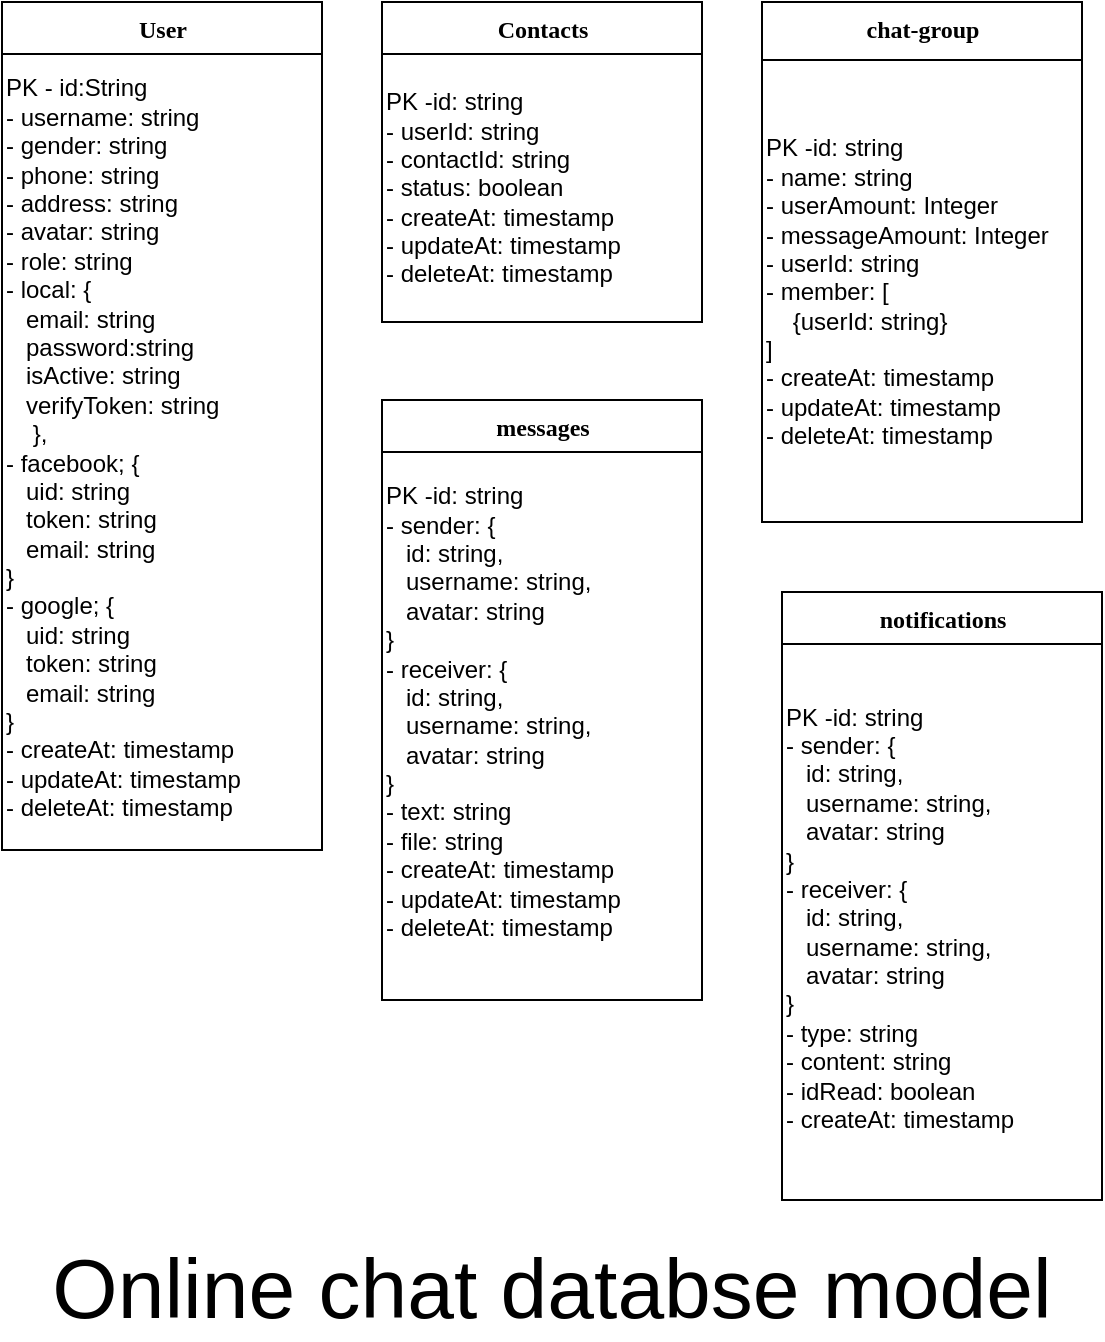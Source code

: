 <mxfile version="12.0.3" type="github" pages="1"><diagram name="Page-1" id="9f46799a-70d6-7492-0946-bef42562c5a5"><mxGraphModel dx="2893" dy="1640" grid="1" gridSize="10" guides="1" tooltips="1" connect="1" arrows="1" fold="1" page="1" pageScale="1" pageWidth="1100" pageHeight="850" background="#ffffff" math="0" shadow="0"><root><mxCell id="0"/><mxCell id="1" parent="0"/><mxCell id="78961159f06e98e8-17" value="User" style="swimlane;html=1;fontStyle=1;align=center;verticalAlign=top;childLayout=stackLayout;horizontal=1;startSize=26;horizontalStack=0;resizeParent=1;resizeLast=0;collapsible=1;marginBottom=0;swimlaneFillColor=#ffffff;rounded=0;shadow=0;comic=0;labelBackgroundColor=none;strokeColor=#000000;strokeWidth=1;fillColor=none;fontFamily=Verdana;fontSize=12;fontColor=#000000;" parent="1" vertex="1"><mxGeometry x="270" y="71" width="160" height="424" as="geometry"/></mxCell><mxCell id="5MDJfNrKeb-PIm32bfTw-3" value="&lt;div&gt;&lt;span&gt;PK - id:String&lt;/span&gt;&lt;/div&gt;&lt;div&gt;- username: string&lt;/div&gt;&lt;div&gt;- gender: string&lt;/div&gt;&lt;div&gt;- phone: string&lt;/div&gt;&lt;div&gt;- address: string&lt;/div&gt;&lt;div&gt;- avatar: string&lt;/div&gt;&lt;div&gt;- role: string&lt;/div&gt;&lt;div&gt;- local: {&lt;/div&gt;&lt;div&gt;&amp;nbsp; &amp;nbsp;email: string&lt;/div&gt;&lt;div&gt;&amp;nbsp; &amp;nbsp;password:string&lt;/div&gt;&lt;div&gt;&amp;nbsp; &amp;nbsp;isActive: string&lt;/div&gt;&lt;div&gt;&amp;nbsp; &amp;nbsp;verifyToken: string&lt;/div&gt;&lt;div&gt;&amp;nbsp; &amp;nbsp; },&lt;/div&gt;&lt;div&gt;- facebook; {&lt;/div&gt;&lt;div&gt;&amp;nbsp; &amp;nbsp;uid: string&lt;/div&gt;&lt;div&gt;&amp;nbsp; &amp;nbsp;token: string&lt;/div&gt;&lt;div&gt;&amp;nbsp; &amp;nbsp;email: string&lt;/div&gt;&lt;div&gt;}&lt;/div&gt;&lt;div&gt;&lt;div&gt;- google; {&lt;/div&gt;&lt;div&gt;&amp;nbsp; &amp;nbsp;uid: string&lt;/div&gt;&lt;div&gt;&amp;nbsp; &amp;nbsp;token: string&lt;/div&gt;&lt;div&gt;&amp;nbsp; &amp;nbsp;email: string&lt;/div&gt;&lt;div&gt;}&lt;/div&gt;&lt;/div&gt;&lt;div&gt;- createAt: timestamp&lt;/div&gt;&lt;div&gt;- updateAt: timestamp&lt;/div&gt;&lt;div&gt;- deleteAt: timestamp&lt;/div&gt;" style="text;html=1;strokeColor=none;fillColor=none;align=left;verticalAlign=middle;whiteSpace=wrap;rounded=0;" vertex="1" parent="78961159f06e98e8-17"><mxGeometry y="26" width="160" height="394" as="geometry"/></mxCell><mxCell id="78961159f06e98e8-30" value="Contacts" style="swimlane;html=1;fontStyle=1;align=center;verticalAlign=top;childLayout=stackLayout;horizontal=1;startSize=26;horizontalStack=0;resizeParent=1;resizeLast=0;collapsible=1;marginBottom=0;swimlaneFillColor=#ffffff;rounded=0;shadow=0;comic=0;labelBackgroundColor=none;strokeColor=#000000;strokeWidth=1;fillColor=none;fontFamily=Verdana;fontSize=12;fontColor=#000000;" parent="1" vertex="1"><mxGeometry x="460" y="71" width="160" height="160" as="geometry"/></mxCell><mxCell id="5MDJfNrKeb-PIm32bfTw-4" value="PK -id: string&lt;br&gt;- userId: string&lt;br&gt;- contactId: string&lt;br&gt;- status: boolean&lt;br&gt;&lt;div&gt;- createAt: timestamp&lt;/div&gt;&lt;div&gt;- updateAt: timestamp&lt;/div&gt;&lt;div&gt;- deleteAt: timestamp&lt;/div&gt;" style="text;html=1;strokeColor=none;fillColor=none;align=left;verticalAlign=middle;whiteSpace=wrap;rounded=0;" vertex="1" parent="78961159f06e98e8-30"><mxGeometry y="26" width="160" height="134" as="geometry"/></mxCell><mxCell id="78961159f06e98e8-43" value="chat-group" style="swimlane;html=1;fontStyle=1;align=center;verticalAlign=top;childLayout=stackLayout;horizontal=1;startSize=29;horizontalStack=0;resizeParent=1;resizeLast=0;collapsible=1;marginBottom=0;swimlaneFillColor=#ffffff;rounded=0;shadow=0;comic=0;labelBackgroundColor=none;strokeColor=#000000;strokeWidth=1;fillColor=none;fontFamily=Verdana;fontSize=12;fontColor=#000000;" parent="1" vertex="1"><mxGeometry x="650" y="71" width="160" height="260" as="geometry"/></mxCell><mxCell id="5MDJfNrKeb-PIm32bfTw-5" value="PK -id: string&lt;br&gt;- name: string&lt;br&gt;- userAmount: Integer&lt;br&gt;- messageAmount: Integer&lt;br&gt;- userId: string&lt;br&gt;- member: [&lt;br&gt;&amp;nbsp; &amp;nbsp; {userId: string}&lt;br&gt;]&lt;br&gt;&lt;span&gt;- createAt: timestamp&lt;/span&gt;&lt;div&gt;- updateAt: timestamp&lt;/div&gt;&lt;div&gt;- deleteAt: timestamp&lt;/div&gt;" style="text;html=1;strokeColor=none;fillColor=none;align=left;verticalAlign=middle;whiteSpace=wrap;rounded=0;" vertex="1" parent="78961159f06e98e8-43"><mxGeometry y="29" width="160" height="231" as="geometry"/></mxCell><mxCell id="78961159f06e98e8-56" value="messages" style="swimlane;html=1;fontStyle=1;align=center;verticalAlign=top;childLayout=stackLayout;horizontal=1;startSize=26;horizontalStack=0;resizeParent=1;resizeLast=0;collapsible=1;marginBottom=0;swimlaneFillColor=#ffffff;rounded=0;shadow=0;comic=0;labelBackgroundColor=none;strokeColor=#000000;strokeWidth=1;fillColor=none;fontFamily=Verdana;fontSize=12;fontColor=#000000;" parent="1" vertex="1"><mxGeometry x="460" y="270.0" width="160" height="300" as="geometry"><mxRectangle x="90" y="482.0" width="90" height="26" as="alternateBounds"/></mxGeometry></mxCell><mxCell id="5MDJfNrKeb-PIm32bfTw-6" value="PK -id: string&lt;br&gt;- sender: {&lt;br&gt;&amp;nbsp; &amp;nbsp;id: string,&lt;br&gt;&amp;nbsp; &amp;nbsp;username: string,&lt;br&gt;&amp;nbsp; &amp;nbsp;avatar: string&lt;br&gt;}&lt;br&gt;- receiver: {&lt;br&gt;&amp;nbsp; &amp;nbsp;id: string,&lt;br&gt;&amp;nbsp; &amp;nbsp;username: string,&lt;br&gt;&amp;nbsp; &amp;nbsp;avatar: string&lt;br&gt;}&lt;br&gt;- text: string&lt;br&gt;- file: string&lt;br&gt;&lt;div&gt;- createAt: timestamp&lt;/div&gt;&lt;div&gt;- updateAt: timestamp&lt;/div&gt;&lt;div&gt;- deleteAt: timestamp&lt;/div&gt;&amp;nbsp;" style="text;html=1;strokeColor=none;fillColor=none;align=left;verticalAlign=middle;whiteSpace=wrap;rounded=0;" vertex="1" parent="78961159f06e98e8-56"><mxGeometry y="26" width="160" height="274" as="geometry"/></mxCell><mxCell id="78961159f06e98e8-69" value="notifications" style="swimlane;html=1;fontStyle=1;align=center;verticalAlign=top;childLayout=stackLayout;horizontal=1;startSize=26;horizontalStack=0;resizeParent=1;resizeLast=0;collapsible=1;marginBottom=0;swimlaneFillColor=#ffffff;rounded=0;shadow=0;comic=0;labelBackgroundColor=none;strokeColor=#000000;strokeWidth=1;fillColor=none;fontFamily=Verdana;fontSize=12;fontColor=#000000;" parent="1" vertex="1"><mxGeometry x="660" y="366.0" width="160" height="304" as="geometry"/></mxCell><mxCell id="5MDJfNrKeb-PIm32bfTw-7" value="PK -id: string&lt;br&gt;- sender: {&lt;br&gt;&amp;nbsp; &amp;nbsp;id: string,&lt;br&gt;&amp;nbsp; &amp;nbsp;username: string,&lt;br&gt;&amp;nbsp; &amp;nbsp;avatar: string&lt;br&gt;}&lt;br&gt;- receiver: {&lt;br&gt;&amp;nbsp; &amp;nbsp;id: string,&lt;br&gt;&amp;nbsp; &amp;nbsp;username: string,&lt;br&gt;&amp;nbsp; &amp;nbsp;avatar: string&lt;br&gt;}&lt;br&gt;- type: string&lt;br&gt;- content: string&lt;br&gt;- idRead: boolean&lt;br&gt;- createAt: timestamp" style="text;html=1;strokeColor=none;fillColor=none;align=left;verticalAlign=middle;whiteSpace=wrap;rounded=0;" vertex="1" parent="78961159f06e98e8-69"><mxGeometry y="26" width="160" height="274" as="geometry"/></mxCell><mxCell id="5MDJfNrKeb-PIm32bfTw-8" value="&lt;font style=&quot;font-size: 42px&quot;&gt;Online chat databse model&lt;/font&gt;" style="text;html=1;strokeColor=none;fillColor=none;align=center;verticalAlign=middle;whiteSpace=wrap;rounded=0;" vertex="1" parent="1"><mxGeometry x="270" y="690" width="550" height="50" as="geometry"/></mxCell></root></mxGraphModel></diagram></mxfile>